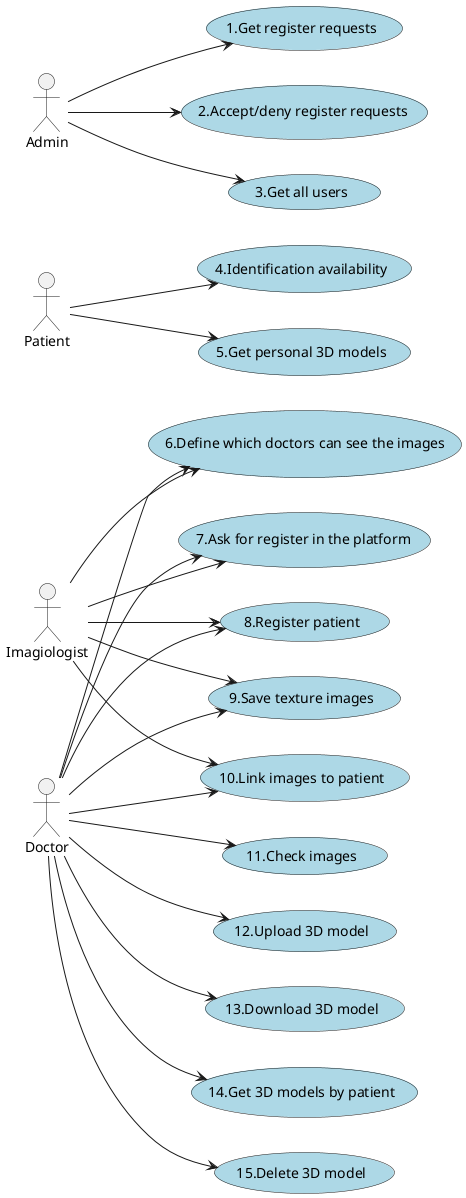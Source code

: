 @startuml

left to right direction
skinparam usecase {
BackgroundColor LightBlue
}

actor Doctor as med
actor Patient as pac
actor Imagiologist as img
actor Admin as adm

adm --> (1.Get register requests)
adm --> (2.Accept/deny register requests)
adm --> (3.Get all users)
med --> (7.Ask for register in the platform)
img --> (7.Ask for register in the platform)
med --> (8.Register patient)
img --> (8.Register patient)
med --> (9.Save texture images)
img --> (9.Save texture images)
med --> (11.Check images)
med --> (10.Link images to patient)
img --> (10.Link images to patient)
med --> (6.Define which doctors can see the images)
img --> (6.Define which doctors can see the images)
pac --> (4.Identification availability)
pac --> (5.Get personal 3D models)
med --> (12.Upload 3D model)
med --> (13.Download 3D model)
med --> (14.Get 3D models by patient)
med --> (15.Delete 3D model)


@enduml
